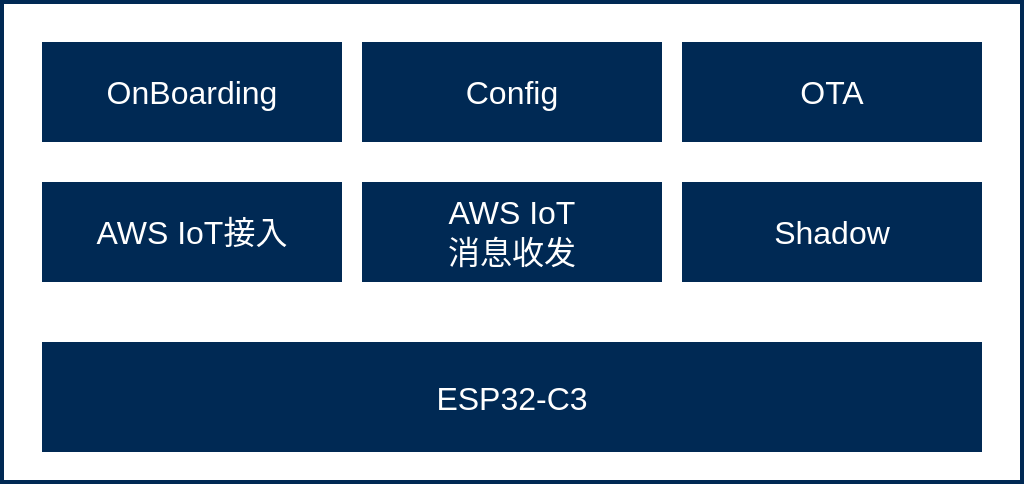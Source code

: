 <mxfile version="24.8.4">
  <diagram name="第 1 页" id="IbB0MQsV79tBOPysGqBe">
    <mxGraphModel dx="1434" dy="746" grid="1" gridSize="10" guides="1" tooltips="1" connect="1" arrows="1" fold="1" page="1" pageScale="1" pageWidth="827" pageHeight="1169" math="0" shadow="0">
      <root>
        <mxCell id="0" />
        <mxCell id="1" parent="0" />
        <mxCell id="GuPK13zTEH5kF5k_pR3C-12" value="" style="rounded=0;whiteSpace=wrap;html=1;strokeColor=#002954;strokeWidth=2;" vertex="1" parent="1">
          <mxGeometry x="110" y="390" width="510" height="240" as="geometry" />
        </mxCell>
        <mxCell id="GuPK13zTEH5kF5k_pR3C-1" value="&lt;font style=&quot;font-size: 16px;&quot;&gt;ESP32-C3&lt;/font&gt;" style="rounded=0;whiteSpace=wrap;html=1;fillColor=#002954;strokeColor=none;fontColor=#FFFFFF;" vertex="1" parent="1">
          <mxGeometry x="130" y="560" width="470" height="55" as="geometry" />
        </mxCell>
        <mxCell id="GuPK13zTEH5kF5k_pR3C-2" value="&lt;span style=&quot;font-size: 16px;&quot;&gt;AWS IoT接入&lt;/span&gt;" style="rounded=0;whiteSpace=wrap;html=1;strokeColor=none;fillColor=#002954;fontColor=#FFFFFF;" vertex="1" parent="1">
          <mxGeometry x="130" y="480" width="150" height="50" as="geometry" />
        </mxCell>
        <mxCell id="GuPK13zTEH5kF5k_pR3C-5" value="&lt;span style=&quot;font-size: 16px;&quot;&gt;OnBoarding&lt;/span&gt;" style="rounded=0;whiteSpace=wrap;html=1;strokeColor=none;fillColor=#002954;fontColor=#FFFFFF;" vertex="1" parent="1">
          <mxGeometry x="130" y="410" width="150" height="50" as="geometry" />
        </mxCell>
        <mxCell id="GuPK13zTEH5kF5k_pR3C-8" value="&lt;font style=&quot;font-size: 16px;&quot;&gt;AWS IoT&lt;/font&gt;&lt;div&gt;&lt;font style=&quot;font-size: 16px;&quot;&gt;消息收发&lt;/font&gt;&lt;/div&gt;" style="rounded=0;whiteSpace=wrap;html=1;strokeColor=none;fillColor=#002954;fontColor=#FFFFFF;" vertex="1" parent="1">
          <mxGeometry x="290" y="480" width="150" height="50" as="geometry" />
        </mxCell>
        <mxCell id="GuPK13zTEH5kF5k_pR3C-9" value="&lt;span style=&quot;font-size: 16px;&quot;&gt;Shadow&lt;/span&gt;" style="rounded=0;whiteSpace=wrap;html=1;strokeColor=none;fillColor=#002954;fontColor=#FFFFFF;" vertex="1" parent="1">
          <mxGeometry x="450" y="480" width="150" height="50" as="geometry" />
        </mxCell>
        <mxCell id="GuPK13zTEH5kF5k_pR3C-10" value="&lt;span style=&quot;font-size: 16px;&quot;&gt;Config&lt;/span&gt;" style="rounded=0;whiteSpace=wrap;html=1;strokeColor=none;fillColor=#002954;fontColor=#FFFFFF;" vertex="1" parent="1">
          <mxGeometry x="290" y="410" width="150" height="50" as="geometry" />
        </mxCell>
        <mxCell id="GuPK13zTEH5kF5k_pR3C-11" value="&lt;font style=&quot;font-size: 16px;&quot;&gt;OTA&lt;/font&gt;" style="rounded=0;whiteSpace=wrap;html=1;strokeColor=none;fillColor=#002954;fontColor=#FFFFFF;" vertex="1" parent="1">
          <mxGeometry x="450" y="410" width="150" height="50" as="geometry" />
        </mxCell>
      </root>
    </mxGraphModel>
  </diagram>
</mxfile>
